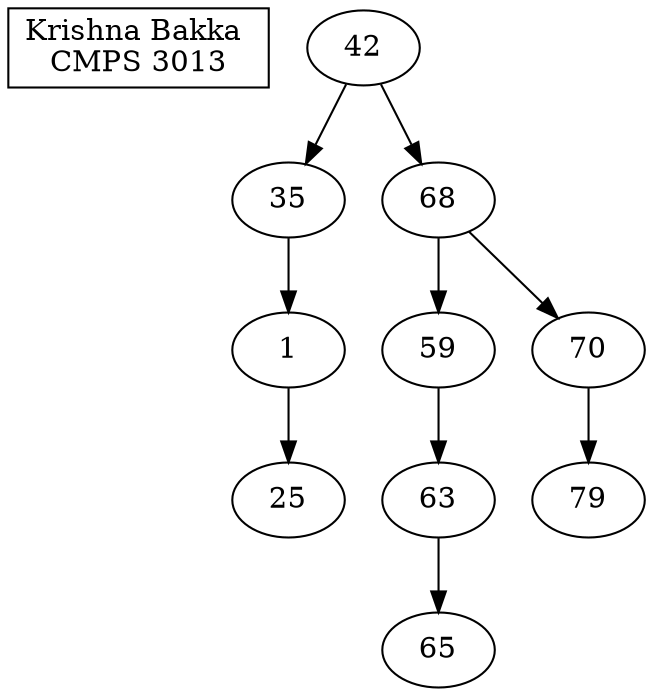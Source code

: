 //Krishna Bakka 
// Graph for Binary tree
digraph { 
name [label = "Krishna Bakka \nCMPS 3013", shape = box]; 
42->35;
42->68;
35->1;
1->25;
68->59;
68->70;
59->63;
63->65;
70->79;
} 
